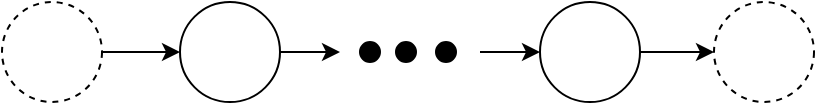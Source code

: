 <mxfile version="20.7.4" type="github">
  <diagram id="PELnM6I8zMOkpGncSnQj" name="Pagina-1">
    <mxGraphModel dx="585" dy="327" grid="1" gridSize="10" guides="1" tooltips="1" connect="1" arrows="1" fold="1" page="1" pageScale="1" pageWidth="827" pageHeight="1169" math="0" shadow="0">
      <root>
        <mxCell id="0" />
        <mxCell id="1" parent="0" />
        <mxCell id="Lb5HWGm_DYKcfEpjaOFK-3" style="rounded=0;orthogonalLoop=1;jettySize=auto;html=1;exitX=1;exitY=0.5;exitDx=0;exitDy=0;entryX=0;entryY=0.5;entryDx=0;entryDy=0;" edge="1" parent="1" source="Lb5HWGm_DYKcfEpjaOFK-1" target="Lb5HWGm_DYKcfEpjaOFK-2">
          <mxGeometry relative="1" as="geometry" />
        </mxCell>
        <mxCell id="Lb5HWGm_DYKcfEpjaOFK-1" value="" style="ellipse;whiteSpace=wrap;html=1;aspect=fixed;fillColor=none;dashed=1;" vertex="1" parent="1">
          <mxGeometry x="311" y="230" width="50" height="50" as="geometry" />
        </mxCell>
        <mxCell id="Lb5HWGm_DYKcfEpjaOFK-5" style="edgeStyle=none;rounded=0;orthogonalLoop=1;jettySize=auto;html=1;exitX=1;exitY=0.5;exitDx=0;exitDy=0;" edge="1" parent="1" source="Lb5HWGm_DYKcfEpjaOFK-2">
          <mxGeometry relative="1" as="geometry">
            <mxPoint x="480" y="255" as="targetPoint" />
          </mxGeometry>
        </mxCell>
        <mxCell id="Lb5HWGm_DYKcfEpjaOFK-2" value="" style="ellipse;whiteSpace=wrap;html=1;aspect=fixed;fillColor=none;" vertex="1" parent="1">
          <mxGeometry x="400" y="230" width="50" height="50" as="geometry" />
        </mxCell>
        <mxCell id="Lb5HWGm_DYKcfEpjaOFK-4" value="" style="ellipse;whiteSpace=wrap;html=1;aspect=fixed;fillColor=none;dashed=1;" vertex="1" parent="1">
          <mxGeometry x="667" y="230" width="50" height="50" as="geometry" />
        </mxCell>
        <mxCell id="Lb5HWGm_DYKcfEpjaOFK-8" value="" style="ellipse;whiteSpace=wrap;html=1;aspect=fixed;fillColor=#000000;" vertex="1" parent="1">
          <mxGeometry x="490" y="250" width="10" height="10" as="geometry" />
        </mxCell>
        <mxCell id="Lb5HWGm_DYKcfEpjaOFK-9" value="" style="ellipse;whiteSpace=wrap;html=1;aspect=fixed;fillColor=#000000;" vertex="1" parent="1">
          <mxGeometry x="508" y="250" width="10" height="10" as="geometry" />
        </mxCell>
        <mxCell id="Lb5HWGm_DYKcfEpjaOFK-10" value="" style="ellipse;whiteSpace=wrap;html=1;aspect=fixed;fillColor=#000000;" vertex="1" parent="1">
          <mxGeometry x="528" y="250" width="10" height="10" as="geometry" />
        </mxCell>
        <mxCell id="Lb5HWGm_DYKcfEpjaOFK-11" value="" style="endArrow=classic;html=1;rounded=0;entryX=0;entryY=0.5;entryDx=0;entryDy=0;" edge="1" parent="1" target="Lb5HWGm_DYKcfEpjaOFK-4">
          <mxGeometry width="50" height="50" relative="1" as="geometry">
            <mxPoint x="630" y="255" as="sourcePoint" />
            <mxPoint x="610" y="250" as="targetPoint" />
          </mxGeometry>
        </mxCell>
        <mxCell id="Lb5HWGm_DYKcfEpjaOFK-12" value="" style="ellipse;whiteSpace=wrap;html=1;aspect=fixed;fillColor=none;" vertex="1" parent="1">
          <mxGeometry x="580" y="230" width="50" height="50" as="geometry" />
        </mxCell>
        <mxCell id="Lb5HWGm_DYKcfEpjaOFK-13" style="edgeStyle=none;rounded=0;orthogonalLoop=1;jettySize=auto;html=1;exitX=1;exitY=0.5;exitDx=0;exitDy=0;" edge="1" parent="1">
          <mxGeometry relative="1" as="geometry">
            <mxPoint x="580" y="255" as="targetPoint" />
            <mxPoint x="550.0" y="255" as="sourcePoint" />
          </mxGeometry>
        </mxCell>
      </root>
    </mxGraphModel>
  </diagram>
</mxfile>
